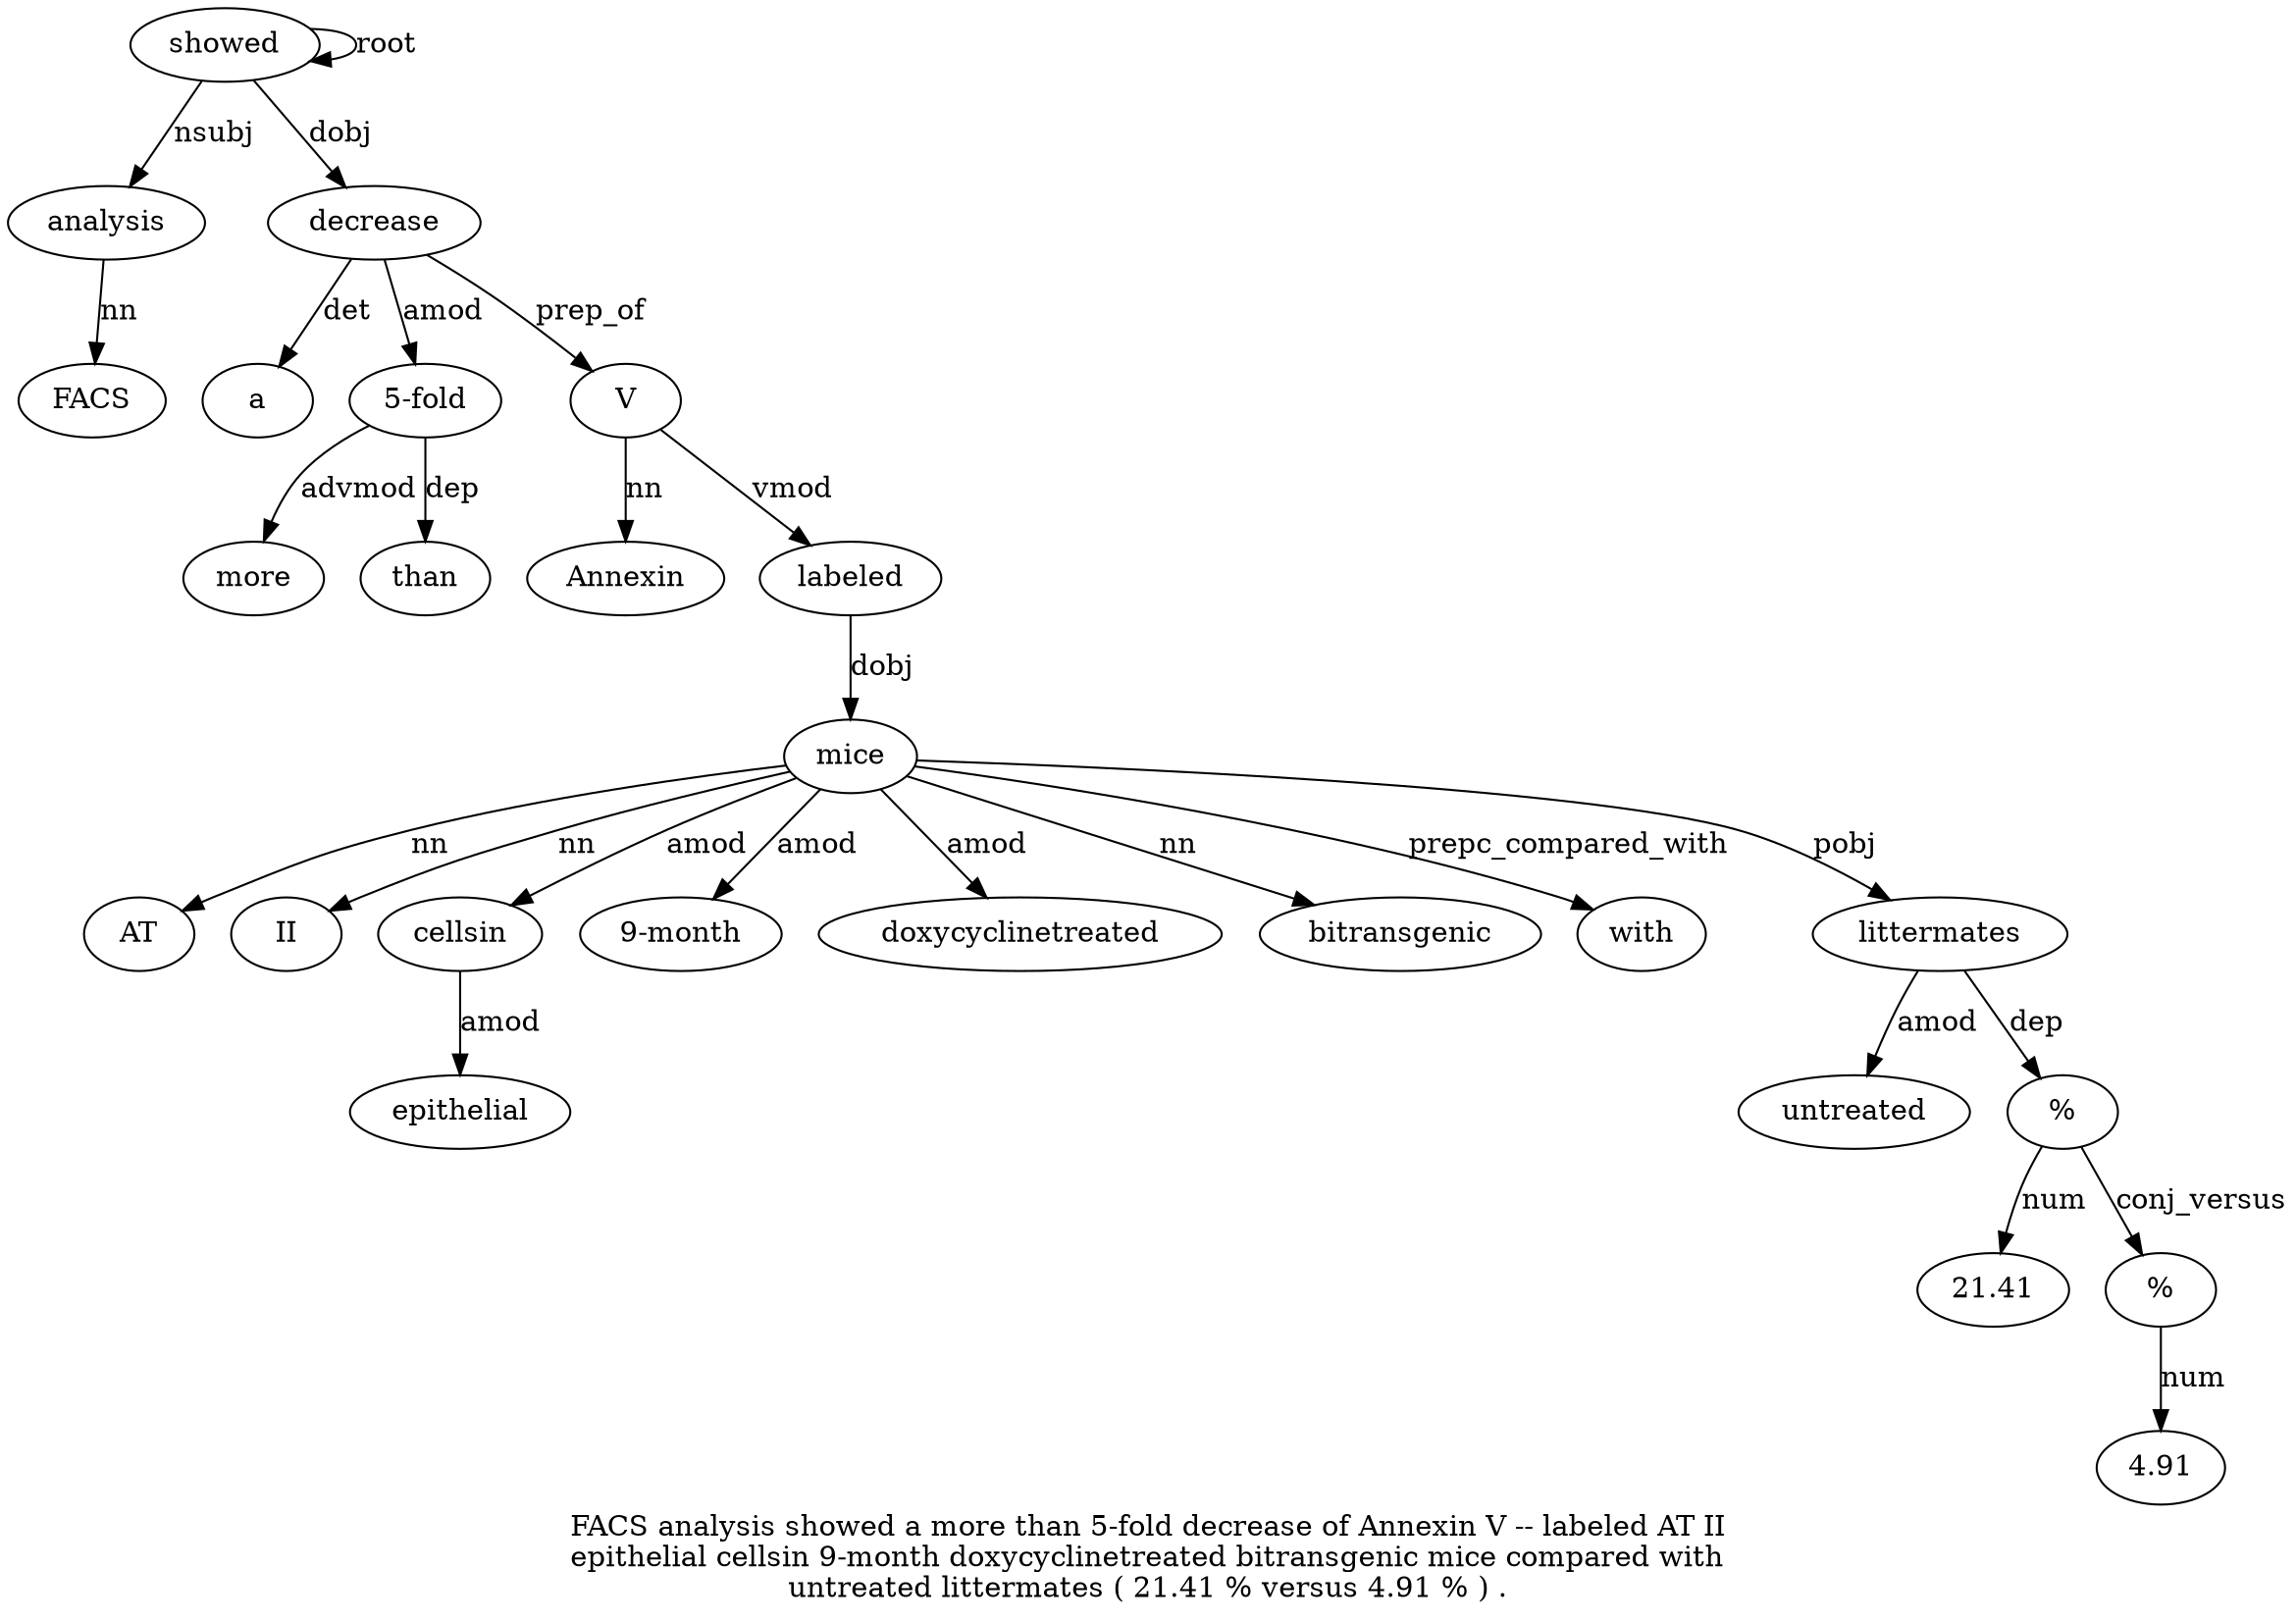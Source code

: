 digraph "FACS analysis showed a more than 5-fold decrease of Annexin V -- labeled AT II epithelial cellsin 9-month doxycyclinetreated bitransgenic mice compared with untreated littermates ( 21.41 % versus 4.91 % ) ." {
label="FACS analysis showed a more than 5-fold decrease of Annexin V -- labeled AT II
epithelial cellsin 9-month doxycyclinetreated bitransgenic mice compared with
untreated littermates ( 21.41 % versus 4.91 % ) .";
analysis2 [style=filled, fillcolor=white, label=analysis];
FACS1 [style=filled, fillcolor=white, label=FACS];
analysis2 -> FACS1  [label=nn];
showed3 [style=filled, fillcolor=white, label=showed];
showed3 -> analysis2  [label=nsubj];
showed3 -> showed3  [label=root];
decrease8 [style=filled, fillcolor=white, label=decrease];
a4 [style=filled, fillcolor=white, label=a];
decrease8 -> a4  [label=det];
"5-fold7" [style=filled, fillcolor=white, label="5-fold"];
more5 [style=filled, fillcolor=white, label=more];
"5-fold7" -> more5  [label=advmod];
than6 [style=filled, fillcolor=white, label=than];
"5-fold7" -> than6  [label=dep];
decrease8 -> "5-fold7"  [label=amod];
showed3 -> decrease8  [label=dobj];
V11 [style=filled, fillcolor=white, label=V];
Annexin10 [style=filled, fillcolor=white, label=Annexin];
V11 -> Annexin10  [label=nn];
decrease8 -> V11  [label=prep_of];
labeled13 [style=filled, fillcolor=white, label=labeled];
V11 -> labeled13  [label=vmod];
mice21 [style=filled, fillcolor=white, label=mice];
AT14 [style=filled, fillcolor=white, label=AT];
mice21 -> AT14  [label=nn];
II15 [style=filled, fillcolor=white, label=II];
mice21 -> II15  [label=nn];
cellsin17 [style=filled, fillcolor=white, label=cellsin];
epithelial16 [style=filled, fillcolor=white, label=epithelial];
cellsin17 -> epithelial16  [label=amod];
mice21 -> cellsin17  [label=amod];
"9-month18" [style=filled, fillcolor=white, label="9-month"];
mice21 -> "9-month18"  [label=amod];
doxycyclinetreated19 [style=filled, fillcolor=white, label=doxycyclinetreated];
mice21 -> doxycyclinetreated19  [label=amod];
bitransgenic20 [style=filled, fillcolor=white, label=bitransgenic];
mice21 -> bitransgenic20  [label=nn];
labeled13 -> mice21  [label=dobj];
with23 [style=filled, fillcolor=white, label=with];
mice21 -> with23  [label=prepc_compared_with];
littermates25 [style=filled, fillcolor=white, label=littermates];
untreated24 [style=filled, fillcolor=white, label=untreated];
littermates25 -> untreated24  [label=amod];
mice21 -> littermates25  [label=pobj];
"%28" [style=filled, fillcolor=white, label="%"];
"21.4127" [style=filled, fillcolor=white, label="21.41"];
"%28" -> "21.4127"  [label=num];
littermates25 -> "%28"  [label=dep];
"%31" [style=filled, fillcolor=white, label="%"];
"4.9130" [style=filled, fillcolor=white, label="4.91"];
"%31" -> "4.9130"  [label=num];
"%28" -> "%31"  [label=conj_versus];
}
